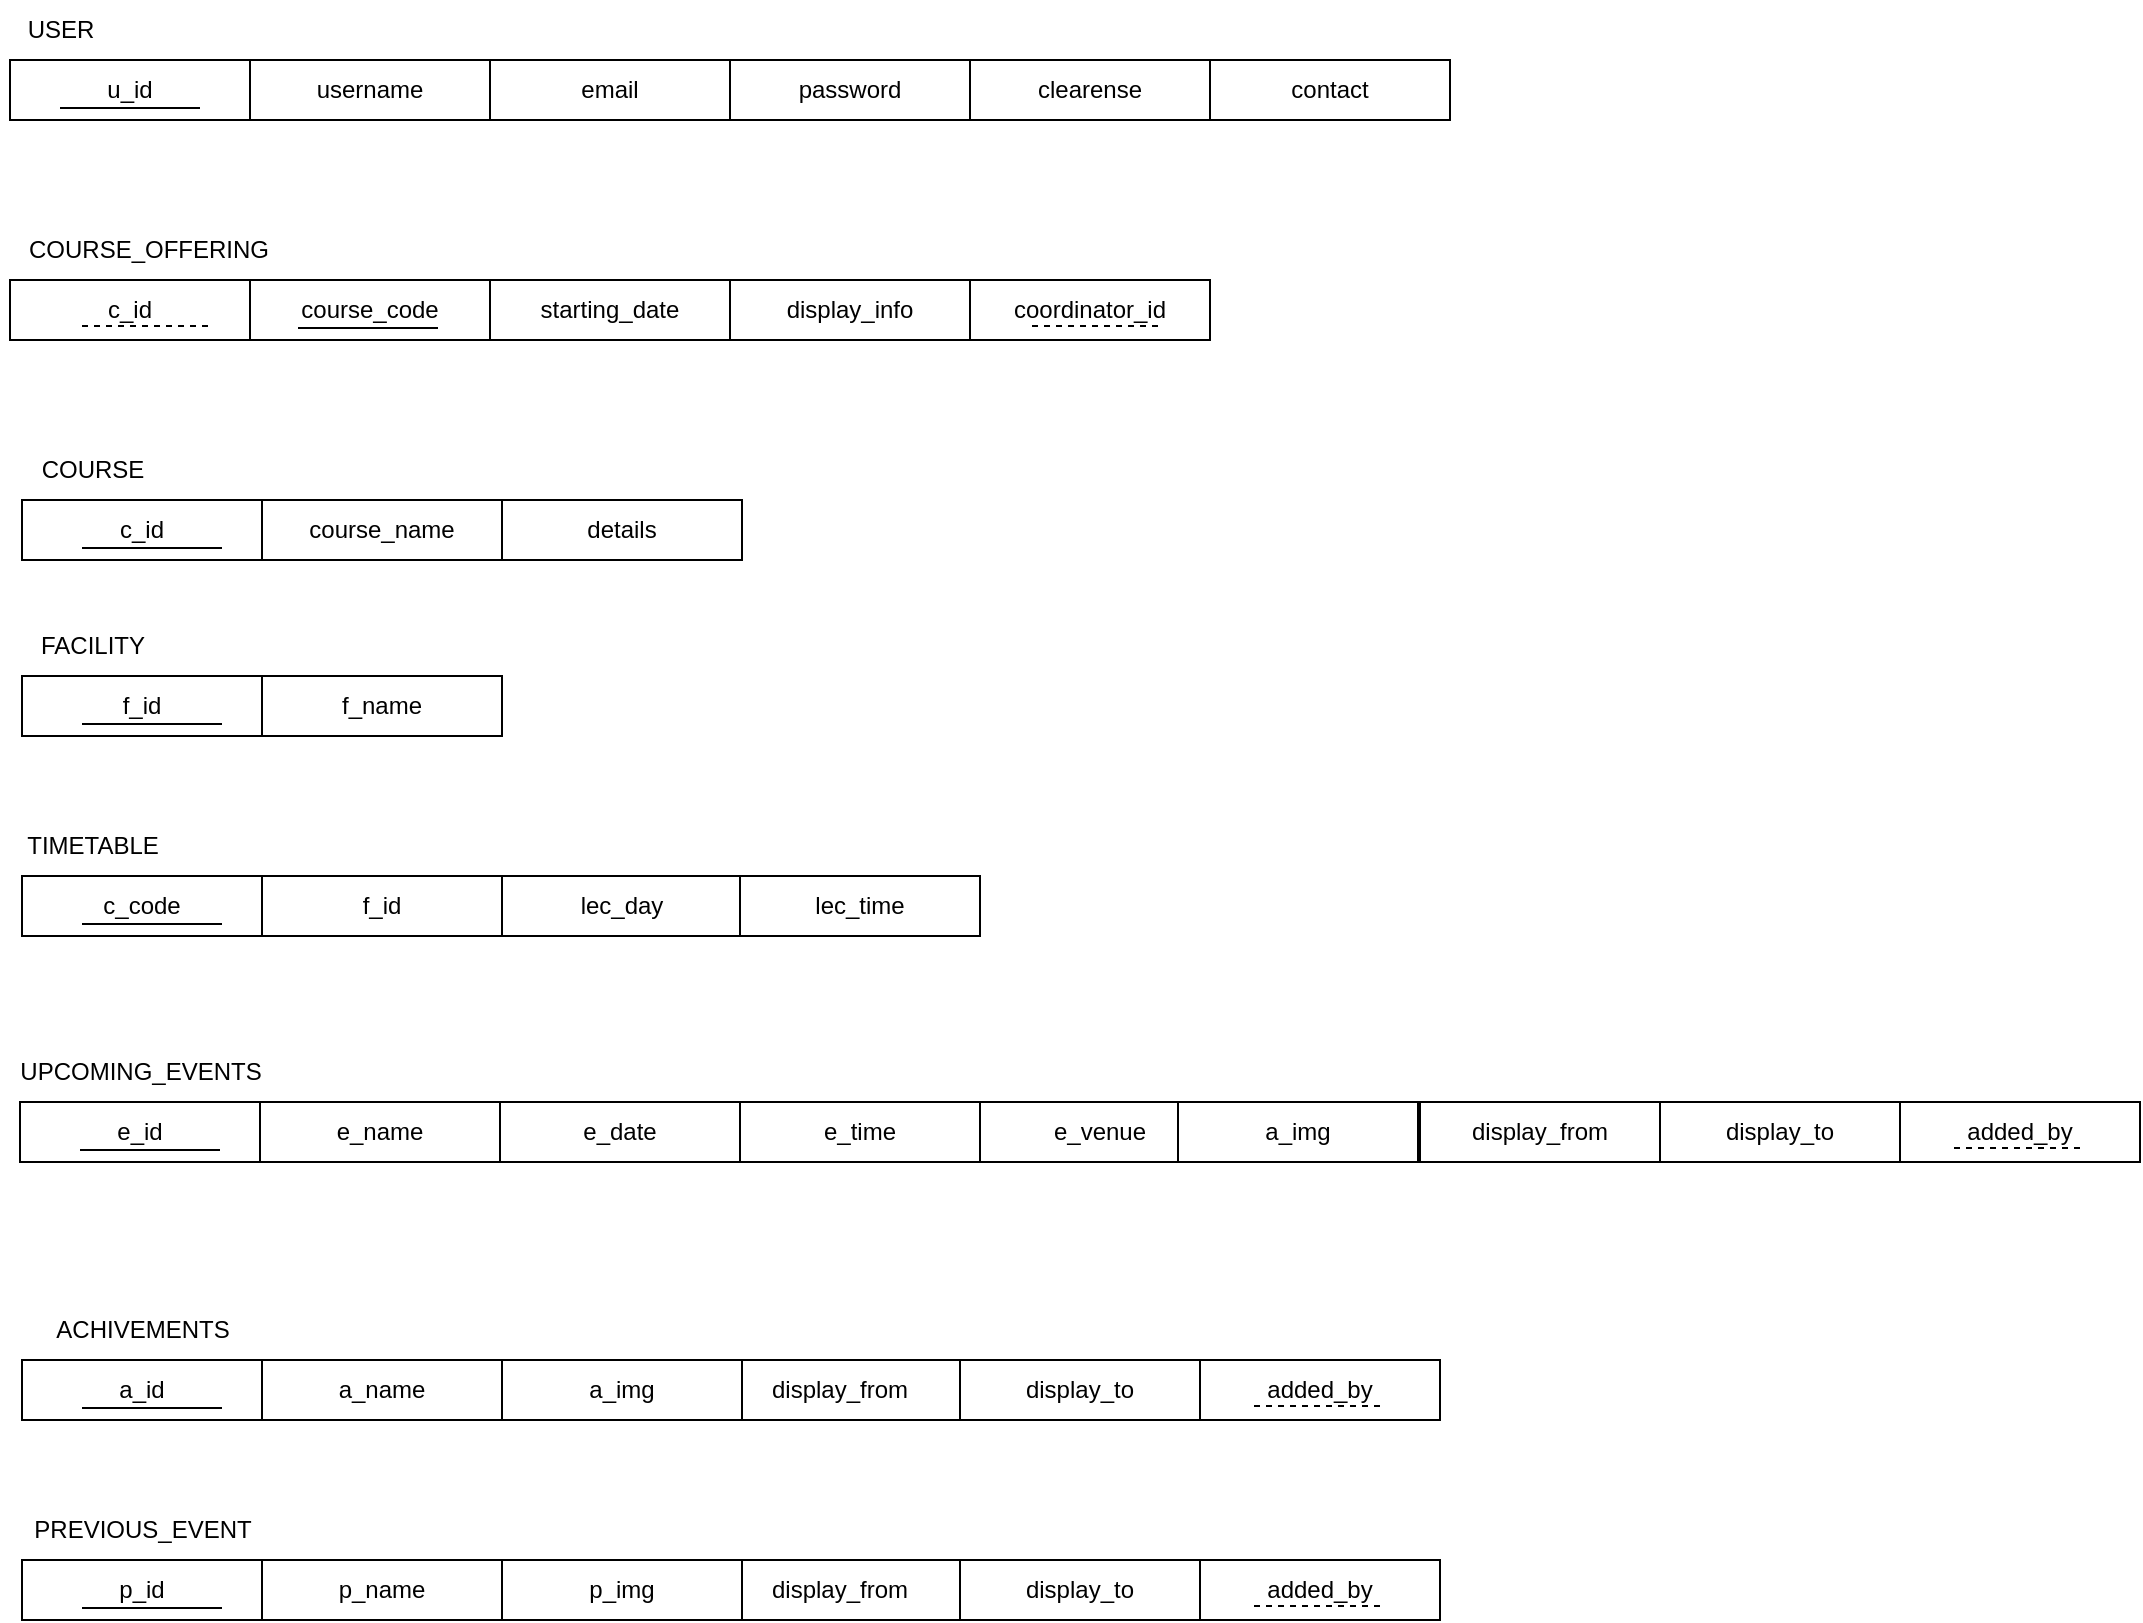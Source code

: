<mxfile version="21.6.8" type="device">
  <diagram name="Page-1" id="WdfEwW_wiIB1Sr5ALR1Y">
    <mxGraphModel dx="1843" dy="763" grid="1" gridSize="10" guides="1" tooltips="1" connect="1" arrows="1" fold="1" page="1" pageScale="1" pageWidth="850" pageHeight="1100" math="0" shadow="0">
      <root>
        <mxCell id="0" />
        <mxCell id="1" parent="0" />
        <mxCell id="tXX5Dl9M7kj_Wj1Wl5B1-5" value="u_id" style="rounded=0;whiteSpace=wrap;html=1;" vertex="1" parent="1">
          <mxGeometry x="35" y="50" width="120" height="30" as="geometry" />
        </mxCell>
        <mxCell id="tXX5Dl9M7kj_Wj1Wl5B1-6" value="USER" style="text;html=1;align=center;verticalAlign=middle;resizable=0;points=[];autosize=1;strokeColor=none;fillColor=none;" vertex="1" parent="1">
          <mxGeometry x="30" y="20" width="60" height="30" as="geometry" />
        </mxCell>
        <mxCell id="tXX5Dl9M7kj_Wj1Wl5B1-7" value="username" style="rounded=0;whiteSpace=wrap;html=1;" vertex="1" parent="1">
          <mxGeometry x="155" y="50" width="120" height="30" as="geometry" />
        </mxCell>
        <mxCell id="tXX5Dl9M7kj_Wj1Wl5B1-8" value="email" style="rounded=0;whiteSpace=wrap;html=1;" vertex="1" parent="1">
          <mxGeometry x="275" y="50" width="120" height="30" as="geometry" />
        </mxCell>
        <mxCell id="tXX5Dl9M7kj_Wj1Wl5B1-9" value="password" style="rounded=0;whiteSpace=wrap;html=1;" vertex="1" parent="1">
          <mxGeometry x="395" y="50" width="120" height="30" as="geometry" />
        </mxCell>
        <mxCell id="tXX5Dl9M7kj_Wj1Wl5B1-10" value="clearense" style="rounded=0;whiteSpace=wrap;html=1;" vertex="1" parent="1">
          <mxGeometry x="515" y="50" width="120" height="30" as="geometry" />
        </mxCell>
        <mxCell id="tXX5Dl9M7kj_Wj1Wl5B1-11" value="contact" style="rounded=0;whiteSpace=wrap;html=1;" vertex="1" parent="1">
          <mxGeometry x="635" y="50" width="120" height="30" as="geometry" />
        </mxCell>
        <mxCell id="tXX5Dl9M7kj_Wj1Wl5B1-12" value="c_id" style="rounded=0;whiteSpace=wrap;html=1;" vertex="1" parent="1">
          <mxGeometry x="35" y="160" width="120" height="30" as="geometry" />
        </mxCell>
        <mxCell id="tXX5Dl9M7kj_Wj1Wl5B1-13" value="course_code" style="rounded=0;whiteSpace=wrap;html=1;" vertex="1" parent="1">
          <mxGeometry x="155" y="160" width="120" height="30" as="geometry" />
        </mxCell>
        <mxCell id="tXX5Dl9M7kj_Wj1Wl5B1-15" value="starting_date" style="rounded=0;whiteSpace=wrap;html=1;" vertex="1" parent="1">
          <mxGeometry x="275" y="160" width="120" height="30" as="geometry" />
        </mxCell>
        <mxCell id="tXX5Dl9M7kj_Wj1Wl5B1-16" value="display_info" style="rounded=0;whiteSpace=wrap;html=1;" vertex="1" parent="1">
          <mxGeometry x="395" y="160" width="120" height="30" as="geometry" />
        </mxCell>
        <mxCell id="tXX5Dl9M7kj_Wj1Wl5B1-17" value="coordinator_id" style="rounded=0;whiteSpace=wrap;html=1;" vertex="1" parent="1">
          <mxGeometry x="515" y="160" width="120" height="30" as="geometry" />
        </mxCell>
        <mxCell id="tXX5Dl9M7kj_Wj1Wl5B1-18" value="COURSE_OFFERING" style="text;html=1;align=center;verticalAlign=middle;resizable=0;points=[];autosize=1;strokeColor=none;fillColor=none;" vertex="1" parent="1">
          <mxGeometry x="34" y="130" width="140" height="30" as="geometry" />
        </mxCell>
        <mxCell id="tXX5Dl9M7kj_Wj1Wl5B1-19" value="" style="endArrow=none;dashed=1;html=1;rounded=0;" edge="1" parent="1">
          <mxGeometry width="50" height="50" relative="1" as="geometry">
            <mxPoint x="546" y="183" as="sourcePoint" />
            <mxPoint x="612" y="183" as="targetPoint" />
          </mxGeometry>
        </mxCell>
        <mxCell id="tXX5Dl9M7kj_Wj1Wl5B1-20" value="" style="endArrow=none;html=1;rounded=0;" edge="1" parent="1">
          <mxGeometry width="50" height="50" relative="1" as="geometry">
            <mxPoint x="60" y="74" as="sourcePoint" />
            <mxPoint x="130" y="74" as="targetPoint" />
          </mxGeometry>
        </mxCell>
        <mxCell id="tXX5Dl9M7kj_Wj1Wl5B1-21" value="" style="endArrow=none;html=1;rounded=0;" edge="1" parent="1">
          <mxGeometry width="50" height="50" relative="1" as="geometry">
            <mxPoint x="179" y="184" as="sourcePoint" />
            <mxPoint x="249" y="184" as="targetPoint" />
          </mxGeometry>
        </mxCell>
        <mxCell id="tXX5Dl9M7kj_Wj1Wl5B1-22" value="e_id" style="rounded=0;whiteSpace=wrap;html=1;" vertex="1" parent="1">
          <mxGeometry x="40" y="571" width="120" height="30" as="geometry" />
        </mxCell>
        <mxCell id="tXX5Dl9M7kj_Wj1Wl5B1-23" value="e_name" style="rounded=0;whiteSpace=wrap;html=1;" vertex="1" parent="1">
          <mxGeometry x="160" y="571" width="120" height="30" as="geometry" />
        </mxCell>
        <mxCell id="tXX5Dl9M7kj_Wj1Wl5B1-24" value="e_date" style="rounded=0;whiteSpace=wrap;html=1;" vertex="1" parent="1">
          <mxGeometry x="280" y="571" width="120" height="30" as="geometry" />
        </mxCell>
        <mxCell id="tXX5Dl9M7kj_Wj1Wl5B1-25" value="display_from" style="rounded=0;whiteSpace=wrap;html=1;" vertex="1" parent="1">
          <mxGeometry x="740" y="571" width="120" height="30" as="geometry" />
        </mxCell>
        <mxCell id="tXX5Dl9M7kj_Wj1Wl5B1-26" value="display_to" style="rounded=0;whiteSpace=wrap;html=1;" vertex="1" parent="1">
          <mxGeometry x="860" y="571" width="120" height="30" as="geometry" />
        </mxCell>
        <mxCell id="tXX5Dl9M7kj_Wj1Wl5B1-27" value="added_by" style="rounded=0;whiteSpace=wrap;html=1;" vertex="1" parent="1">
          <mxGeometry x="980" y="571" width="120" height="30" as="geometry" />
        </mxCell>
        <mxCell id="tXX5Dl9M7kj_Wj1Wl5B1-28" value="UPCOMING_EVENTS" style="text;html=1;align=center;verticalAlign=middle;resizable=0;points=[];autosize=1;strokeColor=none;fillColor=none;" vertex="1" parent="1">
          <mxGeometry x="30" y="541" width="140" height="30" as="geometry" />
        </mxCell>
        <mxCell id="tXX5Dl9M7kj_Wj1Wl5B1-29" value="" style="endArrow=none;dashed=1;html=1;rounded=0;" edge="1" parent="1">
          <mxGeometry width="50" height="50" relative="1" as="geometry">
            <mxPoint x="1007" y="594" as="sourcePoint" />
            <mxPoint x="1073" y="594" as="targetPoint" />
          </mxGeometry>
        </mxCell>
        <mxCell id="tXX5Dl9M7kj_Wj1Wl5B1-30" value="" style="endArrow=none;html=1;rounded=0;" edge="1" parent="1">
          <mxGeometry width="50" height="50" relative="1" as="geometry">
            <mxPoint x="70" y="595" as="sourcePoint" />
            <mxPoint x="140" y="595" as="targetPoint" />
          </mxGeometry>
        </mxCell>
        <mxCell id="tXX5Dl9M7kj_Wj1Wl5B1-31" value="e_time" style="rounded=0;whiteSpace=wrap;html=1;" vertex="1" parent="1">
          <mxGeometry x="400" y="571" width="120" height="30" as="geometry" />
        </mxCell>
        <mxCell id="tXX5Dl9M7kj_Wj1Wl5B1-32" value="e_venue" style="rounded=0;whiteSpace=wrap;html=1;" vertex="1" parent="1">
          <mxGeometry x="520" y="571" width="120" height="30" as="geometry" />
        </mxCell>
        <mxCell id="tXX5Dl9M7kj_Wj1Wl5B1-33" value="" style="endArrow=none;dashed=1;html=1;rounded=0;" edge="1" parent="1">
          <mxGeometry width="50" height="50" relative="1" as="geometry">
            <mxPoint x="71" y="183" as="sourcePoint" />
            <mxPoint x="137" y="183" as="targetPoint" />
          </mxGeometry>
        </mxCell>
        <mxCell id="tXX5Dl9M7kj_Wj1Wl5B1-34" value="c_id" style="rounded=0;whiteSpace=wrap;html=1;" vertex="1" parent="1">
          <mxGeometry x="41" y="270" width="120" height="30" as="geometry" />
        </mxCell>
        <mxCell id="tXX5Dl9M7kj_Wj1Wl5B1-35" value="course_name" style="rounded=0;whiteSpace=wrap;html=1;" vertex="1" parent="1">
          <mxGeometry x="161" y="270" width="120" height="30" as="geometry" />
        </mxCell>
        <mxCell id="tXX5Dl9M7kj_Wj1Wl5B1-39" value="COURSE" style="text;html=1;align=center;verticalAlign=middle;resizable=0;points=[];autosize=1;strokeColor=none;fillColor=none;" vertex="1" parent="1">
          <mxGeometry x="41" y="240" width="70" height="30" as="geometry" />
        </mxCell>
        <mxCell id="tXX5Dl9M7kj_Wj1Wl5B1-41" value="" style="endArrow=none;html=1;rounded=0;" edge="1" parent="1">
          <mxGeometry width="50" height="50" relative="1" as="geometry">
            <mxPoint x="71" y="294" as="sourcePoint" />
            <mxPoint x="141" y="294" as="targetPoint" />
          </mxGeometry>
        </mxCell>
        <mxCell id="tXX5Dl9M7kj_Wj1Wl5B1-44" value="details" style="rounded=0;whiteSpace=wrap;html=1;" vertex="1" parent="1">
          <mxGeometry x="281" y="270" width="120" height="30" as="geometry" />
        </mxCell>
        <mxCell id="tXX5Dl9M7kj_Wj1Wl5B1-45" value="f_id" style="rounded=0;whiteSpace=wrap;html=1;" vertex="1" parent="1">
          <mxGeometry x="41" y="358" width="120" height="30" as="geometry" />
        </mxCell>
        <mxCell id="tXX5Dl9M7kj_Wj1Wl5B1-46" value="f_name" style="rounded=0;whiteSpace=wrap;html=1;" vertex="1" parent="1">
          <mxGeometry x="161" y="358" width="120" height="30" as="geometry" />
        </mxCell>
        <mxCell id="tXX5Dl9M7kj_Wj1Wl5B1-47" value="FACILITY" style="text;html=1;align=center;verticalAlign=middle;resizable=0;points=[];autosize=1;strokeColor=none;fillColor=none;" vertex="1" parent="1">
          <mxGeometry x="36" y="328" width="80" height="30" as="geometry" />
        </mxCell>
        <mxCell id="tXX5Dl9M7kj_Wj1Wl5B1-48" value="" style="endArrow=none;html=1;rounded=0;" edge="1" parent="1">
          <mxGeometry width="50" height="50" relative="1" as="geometry">
            <mxPoint x="71" y="382" as="sourcePoint" />
            <mxPoint x="141" y="382" as="targetPoint" />
          </mxGeometry>
        </mxCell>
        <mxCell id="tXX5Dl9M7kj_Wj1Wl5B1-50" value="c_code" style="rounded=0;whiteSpace=wrap;html=1;" vertex="1" parent="1">
          <mxGeometry x="41" y="458" width="120" height="30" as="geometry" />
        </mxCell>
        <mxCell id="tXX5Dl9M7kj_Wj1Wl5B1-51" value="f_id" style="rounded=0;whiteSpace=wrap;html=1;" vertex="1" parent="1">
          <mxGeometry x="161" y="458" width="120" height="30" as="geometry" />
        </mxCell>
        <mxCell id="tXX5Dl9M7kj_Wj1Wl5B1-52" value="TIMETABLE" style="text;html=1;align=center;verticalAlign=middle;resizable=0;points=[];autosize=1;strokeColor=none;fillColor=none;" vertex="1" parent="1">
          <mxGeometry x="31" y="428" width="90" height="30" as="geometry" />
        </mxCell>
        <mxCell id="tXX5Dl9M7kj_Wj1Wl5B1-53" value="" style="endArrow=none;html=1;rounded=0;" edge="1" parent="1">
          <mxGeometry width="50" height="50" relative="1" as="geometry">
            <mxPoint x="71" y="482" as="sourcePoint" />
            <mxPoint x="141" y="482" as="targetPoint" />
          </mxGeometry>
        </mxCell>
        <mxCell id="tXX5Dl9M7kj_Wj1Wl5B1-54" value="lec_day" style="rounded=0;whiteSpace=wrap;html=1;" vertex="1" parent="1">
          <mxGeometry x="281" y="458" width="120" height="30" as="geometry" />
        </mxCell>
        <mxCell id="tXX5Dl9M7kj_Wj1Wl5B1-55" value="lec_time" style="rounded=0;whiteSpace=wrap;html=1;" vertex="1" parent="1">
          <mxGeometry x="400" y="458" width="120" height="30" as="geometry" />
        </mxCell>
        <mxCell id="tXX5Dl9M7kj_Wj1Wl5B1-56" value="a_id" style="rounded=0;whiteSpace=wrap;html=1;" vertex="1" parent="1">
          <mxGeometry x="41" y="700" width="120" height="30" as="geometry" />
        </mxCell>
        <mxCell id="tXX5Dl9M7kj_Wj1Wl5B1-57" value="a_name" style="rounded=0;whiteSpace=wrap;html=1;" vertex="1" parent="1">
          <mxGeometry x="161" y="700" width="120" height="30" as="geometry" />
        </mxCell>
        <mxCell id="tXX5Dl9M7kj_Wj1Wl5B1-59" value="display_from" style="rounded=0;whiteSpace=wrap;html=1;" vertex="1" parent="1">
          <mxGeometry x="390" y="700" width="120" height="30" as="geometry" />
        </mxCell>
        <mxCell id="tXX5Dl9M7kj_Wj1Wl5B1-60" value="display_to" style="rounded=0;whiteSpace=wrap;html=1;" vertex="1" parent="1">
          <mxGeometry x="510" y="700" width="120" height="30" as="geometry" />
        </mxCell>
        <mxCell id="tXX5Dl9M7kj_Wj1Wl5B1-61" value="added_by" style="rounded=0;whiteSpace=wrap;html=1;" vertex="1" parent="1">
          <mxGeometry x="630" y="700" width="120" height="30" as="geometry" />
        </mxCell>
        <mxCell id="tXX5Dl9M7kj_Wj1Wl5B1-62" value="ACHIVEMENTS" style="text;html=1;align=center;verticalAlign=middle;resizable=0;points=[];autosize=1;strokeColor=none;fillColor=none;" vertex="1" parent="1">
          <mxGeometry x="46" y="670" width="110" height="30" as="geometry" />
        </mxCell>
        <mxCell id="tXX5Dl9M7kj_Wj1Wl5B1-63" value="" style="endArrow=none;dashed=1;html=1;rounded=0;" edge="1" parent="1">
          <mxGeometry width="50" height="50" relative="1" as="geometry">
            <mxPoint x="657" y="723" as="sourcePoint" />
            <mxPoint x="723" y="723" as="targetPoint" />
          </mxGeometry>
        </mxCell>
        <mxCell id="tXX5Dl9M7kj_Wj1Wl5B1-64" value="" style="endArrow=none;html=1;rounded=0;" edge="1" parent="1">
          <mxGeometry width="50" height="50" relative="1" as="geometry">
            <mxPoint x="71" y="724" as="sourcePoint" />
            <mxPoint x="141" y="724" as="targetPoint" />
          </mxGeometry>
        </mxCell>
        <mxCell id="tXX5Dl9M7kj_Wj1Wl5B1-67" value="a_img" style="rounded=0;whiteSpace=wrap;html=1;" vertex="1" parent="1">
          <mxGeometry x="281" y="700" width="120" height="30" as="geometry" />
        </mxCell>
        <mxCell id="tXX5Dl9M7kj_Wj1Wl5B1-68" value="a_img" style="rounded=0;whiteSpace=wrap;html=1;" vertex="1" parent="1">
          <mxGeometry x="619" y="571" width="120" height="30" as="geometry" />
        </mxCell>
        <mxCell id="tXX5Dl9M7kj_Wj1Wl5B1-69" value="p_id" style="rounded=0;whiteSpace=wrap;html=1;" vertex="1" parent="1">
          <mxGeometry x="41" y="800" width="120" height="30" as="geometry" />
        </mxCell>
        <mxCell id="tXX5Dl9M7kj_Wj1Wl5B1-70" value="p_name" style="rounded=0;whiteSpace=wrap;html=1;" vertex="1" parent="1">
          <mxGeometry x="161" y="800" width="120" height="30" as="geometry" />
        </mxCell>
        <mxCell id="tXX5Dl9M7kj_Wj1Wl5B1-71" value="display_from" style="rounded=0;whiteSpace=wrap;html=1;" vertex="1" parent="1">
          <mxGeometry x="390" y="800" width="120" height="30" as="geometry" />
        </mxCell>
        <mxCell id="tXX5Dl9M7kj_Wj1Wl5B1-72" value="display_to" style="rounded=0;whiteSpace=wrap;html=1;" vertex="1" parent="1">
          <mxGeometry x="510" y="800" width="120" height="30" as="geometry" />
        </mxCell>
        <mxCell id="tXX5Dl9M7kj_Wj1Wl5B1-73" value="added_by" style="rounded=0;whiteSpace=wrap;html=1;" vertex="1" parent="1">
          <mxGeometry x="630" y="800" width="120" height="30" as="geometry" />
        </mxCell>
        <mxCell id="tXX5Dl9M7kj_Wj1Wl5B1-74" value="PREVIOUS_EVENT" style="text;html=1;align=center;verticalAlign=middle;resizable=0;points=[];autosize=1;strokeColor=none;fillColor=none;" vertex="1" parent="1">
          <mxGeometry x="36" y="770" width="130" height="30" as="geometry" />
        </mxCell>
        <mxCell id="tXX5Dl9M7kj_Wj1Wl5B1-75" value="" style="endArrow=none;dashed=1;html=1;rounded=0;" edge="1" parent="1">
          <mxGeometry width="50" height="50" relative="1" as="geometry">
            <mxPoint x="657" y="823" as="sourcePoint" />
            <mxPoint x="723" y="823" as="targetPoint" />
          </mxGeometry>
        </mxCell>
        <mxCell id="tXX5Dl9M7kj_Wj1Wl5B1-76" value="" style="endArrow=none;html=1;rounded=0;" edge="1" parent="1">
          <mxGeometry width="50" height="50" relative="1" as="geometry">
            <mxPoint x="71" y="824" as="sourcePoint" />
            <mxPoint x="141" y="824" as="targetPoint" />
          </mxGeometry>
        </mxCell>
        <mxCell id="tXX5Dl9M7kj_Wj1Wl5B1-77" value="p_img" style="rounded=0;whiteSpace=wrap;html=1;" vertex="1" parent="1">
          <mxGeometry x="281" y="800" width="120" height="30" as="geometry" />
        </mxCell>
      </root>
    </mxGraphModel>
  </diagram>
</mxfile>
